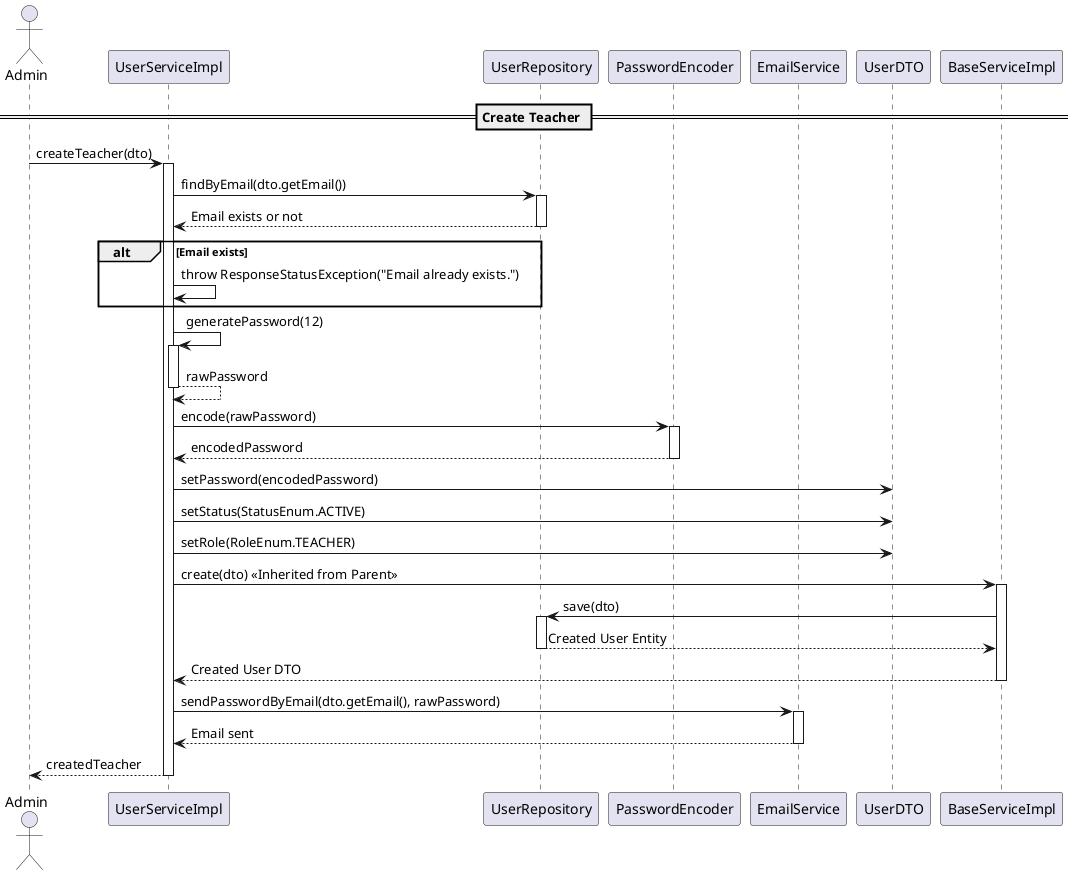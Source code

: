 @startuml createTeacher

actor Admin
participant "UserServiceImpl" as UserService
participant "UserRepository" as Repository
participant "PasswordEncoder" as PasswordEncoder
participant "EmailService" as EmailService
participant "UserDTO" as UserDTO
participant "BaseServiceImpl" as BaseService

== Create Teacher ==
Admin -> UserService: createTeacher(dto)
activate UserService

UserService -> Repository: findByEmail(dto.getEmail())
activate Repository
Repository --> UserService: Email exists or not
deactivate Repository

alt Email exists
    UserService -> UserService: throw ResponseStatusException("Email already exists.")
end

UserService -> UserService: generatePassword(12)
activate UserService
UserService --> UserService: rawPassword
deactivate UserService

UserService -> PasswordEncoder: encode(rawPassword)
activate PasswordEncoder
PasswordEncoder --> UserService: encodedPassword
deactivate PasswordEncoder

UserService -> UserDTO: setPassword(encodedPassword)
UserService -> UserDTO: setStatus(StatusEnum.ACTIVE)
UserService -> UserDTO: setRole(RoleEnum.TEACHER)

UserService -> BaseService: create(dto) << Inherited from Parent >>
activate BaseService
BaseService -> Repository: save(dto)
activate Repository
Repository --> BaseService: Created User Entity
deactivate Repository
BaseService --> UserService: Created User DTO
deactivate BaseService

UserService -> EmailService: sendPasswordByEmail(dto.getEmail(), rawPassword)
activate EmailService
EmailService --> UserService: Email sent
deactivate EmailService

UserService --> Admin: createdTeacher
deactivate UserService

@enduml
